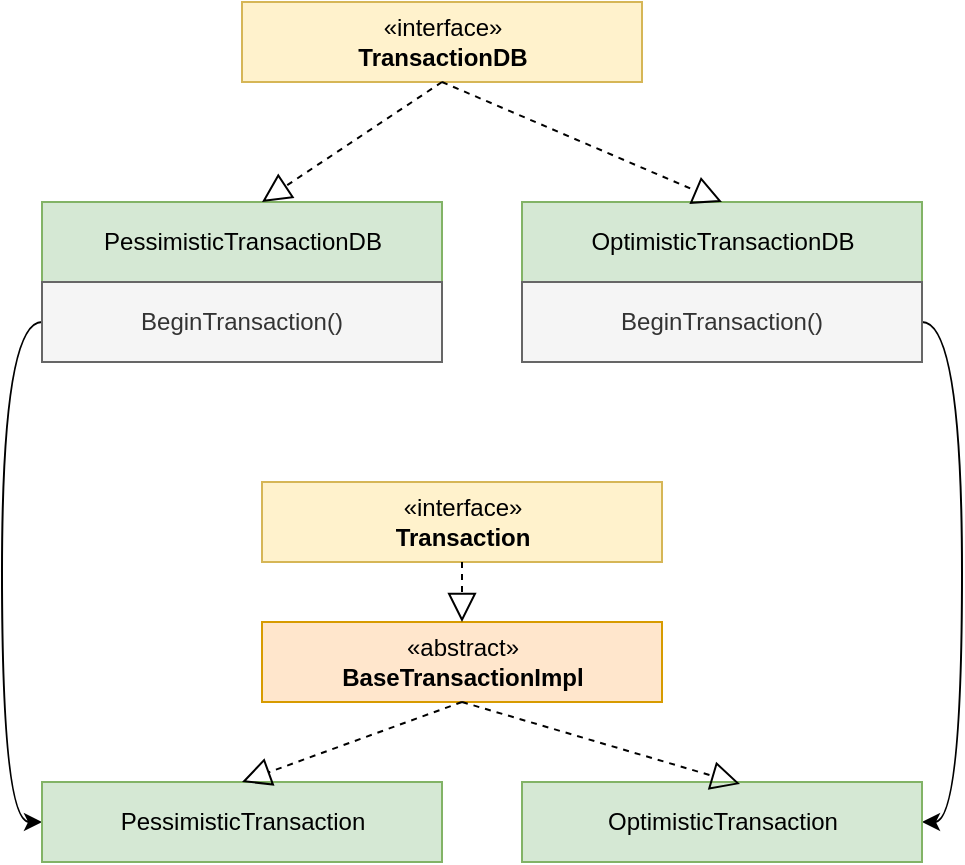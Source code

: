 <mxfile version="14.9.3" type="github"><diagram id="8KGm0N4p7uLPsV3gt4K9" name="Page-1"><mxGraphModel dx="1591" dy="696" grid="1" gridSize="10" guides="1" tooltips="1" connect="1" arrows="1" fold="1" page="1" pageScale="1" pageWidth="850" pageHeight="1100" math="0" shadow="0"><root><mxCell id="0"/><mxCell id="1" parent="0"/><mxCell id="wUhDLif7GBNQYp5O0AHX-3" value="«interface»&lt;br&gt;&lt;b&gt;TransactionDB&lt;/b&gt;" style="html=1;fillColor=#fff2cc;strokeColor=#d6b656;" parent="1" vertex="1"><mxGeometry x="-545" y="300" width="200" height="40" as="geometry"/></mxCell><mxCell id="wUhDLif7GBNQYp5O0AHX-5" value="PessimisticTransactionDB " style="html=1;fillColor=#d5e8d4;strokeColor=#82b366;" parent="1" vertex="1"><mxGeometry x="-645" y="400" width="200" height="40" as="geometry"/></mxCell><mxCell id="wUhDLif7GBNQYp5O0AHX-6" value="OptimisticTransactionDB " style="html=1;fillColor=#d5e8d4;strokeColor=#82b366;" parent="1" vertex="1"><mxGeometry x="-405" y="400" width="200" height="40" as="geometry"/></mxCell><mxCell id="wUhDLif7GBNQYp5O0AHX-43" style="edgeStyle=orthogonalEdgeStyle;curved=1;orthogonalLoop=1;jettySize=auto;html=1;exitX=0;exitY=0.5;exitDx=0;exitDy=0;entryX=0;entryY=0.5;entryDx=0;entryDy=0;" parent="1" source="wUhDLif7GBNQYp5O0AHX-7" target="wUhDLif7GBNQYp5O0AHX-11" edge="1"><mxGeometry relative="1" as="geometry"/></mxCell><mxCell id="wUhDLif7GBNQYp5O0AHX-7" value="BeginTransaction()" style="rounded=0;whiteSpace=wrap;html=1;fillColor=#f5f5f5;strokeColor=#666666;fontColor=#333333;" parent="1" vertex="1"><mxGeometry x="-645" y="440" width="200" height="40" as="geometry"/></mxCell><mxCell id="wUhDLif7GBNQYp5O0AHX-42" style="edgeStyle=orthogonalEdgeStyle;curved=1;orthogonalLoop=1;jettySize=auto;html=1;exitX=1;exitY=0.5;exitDx=0;exitDy=0;entryX=1;entryY=0.5;entryDx=0;entryDy=0;" parent="1" source="wUhDLif7GBNQYp5O0AHX-8" target="wUhDLif7GBNQYp5O0AHX-13" edge="1"><mxGeometry relative="1" as="geometry"/></mxCell><mxCell id="wUhDLif7GBNQYp5O0AHX-8" value="BeginTransaction()" style="rounded=0;whiteSpace=wrap;html=1;fillColor=#f5f5f5;strokeColor=#666666;fontColor=#333333;" parent="1" vertex="1"><mxGeometry x="-405" y="440" width="200" height="40" as="geometry"/></mxCell><mxCell id="wUhDLif7GBNQYp5O0AHX-11" value="PessimisticTransaction" style="html=1;fillColor=#d5e8d4;strokeColor=#82b366;" parent="1" vertex="1"><mxGeometry x="-645" y="690" width="200" height="40" as="geometry"/></mxCell><mxCell id="wUhDLif7GBNQYp5O0AHX-13" value="OptimisticTransaction" style="html=1;fillColor=#d5e8d4;strokeColor=#82b366;" parent="1" vertex="1"><mxGeometry x="-405" y="690" width="200" height="40" as="geometry"/></mxCell><mxCell id="wUhDLif7GBNQYp5O0AHX-15" value="«interface»&lt;br&gt;&lt;b&gt;Transaction&lt;/b&gt;" style="html=1;fillColor=#fff2cc;strokeColor=#d6b656;" parent="1" vertex="1"><mxGeometry x="-535" y="540" width="200" height="40" as="geometry"/></mxCell><mxCell id="wUhDLif7GBNQYp5O0AHX-30" value="«abstract»&lt;br&gt;&lt;b&gt;BaseTransactionImpl&lt;/b&gt;" style="html=1;fillColor=#ffe6cc;strokeColor=#d79b00;" parent="1" vertex="1"><mxGeometry x="-535" y="610" width="200" height="40" as="geometry"/></mxCell><mxCell id="wUhDLif7GBNQYp5O0AHX-31" value="" style="endArrow=block;dashed=1;endFill=0;endSize=12;html=1;exitX=0.5;exitY=1;exitDx=0;exitDy=0;" parent="1" source="wUhDLif7GBNQYp5O0AHX-3" edge="1"><mxGeometry width="160" relative="1" as="geometry"><mxPoint x="-815" y="410" as="sourcePoint"/><mxPoint x="-535" y="400" as="targetPoint"/></mxGeometry></mxCell><mxCell id="wUhDLif7GBNQYp5O0AHX-33" value="" style="endArrow=block;dashed=1;endFill=0;endSize=12;html=1;exitX=0.5;exitY=1;exitDx=0;exitDy=0;entryX=0.5;entryY=0;entryDx=0;entryDy=0;" parent="1" source="wUhDLif7GBNQYp5O0AHX-3" target="wUhDLif7GBNQYp5O0AHX-6" edge="1"><mxGeometry width="160" relative="1" as="geometry"><mxPoint x="-655" y="440" as="sourcePoint"/><mxPoint x="-495" y="440" as="targetPoint"/></mxGeometry></mxCell><mxCell id="wUhDLif7GBNQYp5O0AHX-38" value="" style="endArrow=block;dashed=1;endFill=0;endSize=12;html=1;exitX=0.5;exitY=1;exitDx=0;exitDy=0;entryX=0.5;entryY=0;entryDx=0;entryDy=0;" parent="1" source="wUhDLif7GBNQYp5O0AHX-15" target="wUhDLif7GBNQYp5O0AHX-30" edge="1"><mxGeometry width="160" relative="1" as="geometry"><mxPoint x="-785" y="680" as="sourcePoint"/><mxPoint x="-645" y="740" as="targetPoint"/></mxGeometry></mxCell><mxCell id="wUhDLif7GBNQYp5O0AHX-40" value="" style="endArrow=block;dashed=1;endFill=0;endSize=12;html=1;exitX=0.5;exitY=1;exitDx=0;exitDy=0;entryX=0.5;entryY=0;entryDx=0;entryDy=0;" parent="1" source="wUhDLif7GBNQYp5O0AHX-30" target="wUhDLif7GBNQYp5O0AHX-11" edge="1"><mxGeometry width="160" relative="1" as="geometry"><mxPoint x="-795" y="780" as="sourcePoint"/><mxPoint x="-655" y="840" as="targetPoint"/></mxGeometry></mxCell><mxCell id="wUhDLif7GBNQYp5O0AHX-41" value="" style="endArrow=block;dashed=1;endFill=0;endSize=12;html=1;entryX=0.545;entryY=0.025;entryDx=0;entryDy=0;exitX=0.5;exitY=1;exitDx=0;exitDy=0;entryPerimeter=0;" parent="1" source="wUhDLif7GBNQYp5O0AHX-30" target="wUhDLif7GBNQYp5O0AHX-13" edge="1"><mxGeometry width="160" relative="1" as="geometry"><mxPoint x="-785" y="750" as="sourcePoint"/><mxPoint x="-665" y="840" as="targetPoint"/></mxGeometry></mxCell></root></mxGraphModel></diagram></mxfile>